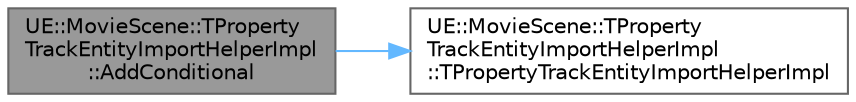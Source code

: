 digraph "UE::MovieScene::TPropertyTrackEntityImportHelperImpl::AddConditional"
{
 // INTERACTIVE_SVG=YES
 // LATEX_PDF_SIZE
  bgcolor="transparent";
  edge [fontname=Helvetica,fontsize=10,labelfontname=Helvetica,labelfontsize=10];
  node [fontname=Helvetica,fontsize=10,shape=box,height=0.2,width=0.4];
  rankdir="LR";
  Node1 [id="Node000001",label="UE::MovieScene::TProperty\lTrackEntityImportHelperImpl\l::AddConditional",height=0.2,width=0.4,color="gray40", fillcolor="grey60", style="filled", fontcolor="black",tooltip=" "];
  Node1 -> Node2 [id="edge1_Node000001_Node000002",color="steelblue1",style="solid",tooltip=" "];
  Node2 [id="Node000002",label="UE::MovieScene::TProperty\lTrackEntityImportHelperImpl\l::TPropertyTrackEntityImportHelperImpl",height=0.2,width=0.4,color="grey40", fillcolor="white", style="filled",URL="$d1/de8/structUE_1_1MovieScene_1_1TPropertyTrackEntityImportHelperImpl.html#a3ae67a73f08573b052c4ae92e6a71e79",tooltip=" "];
}
